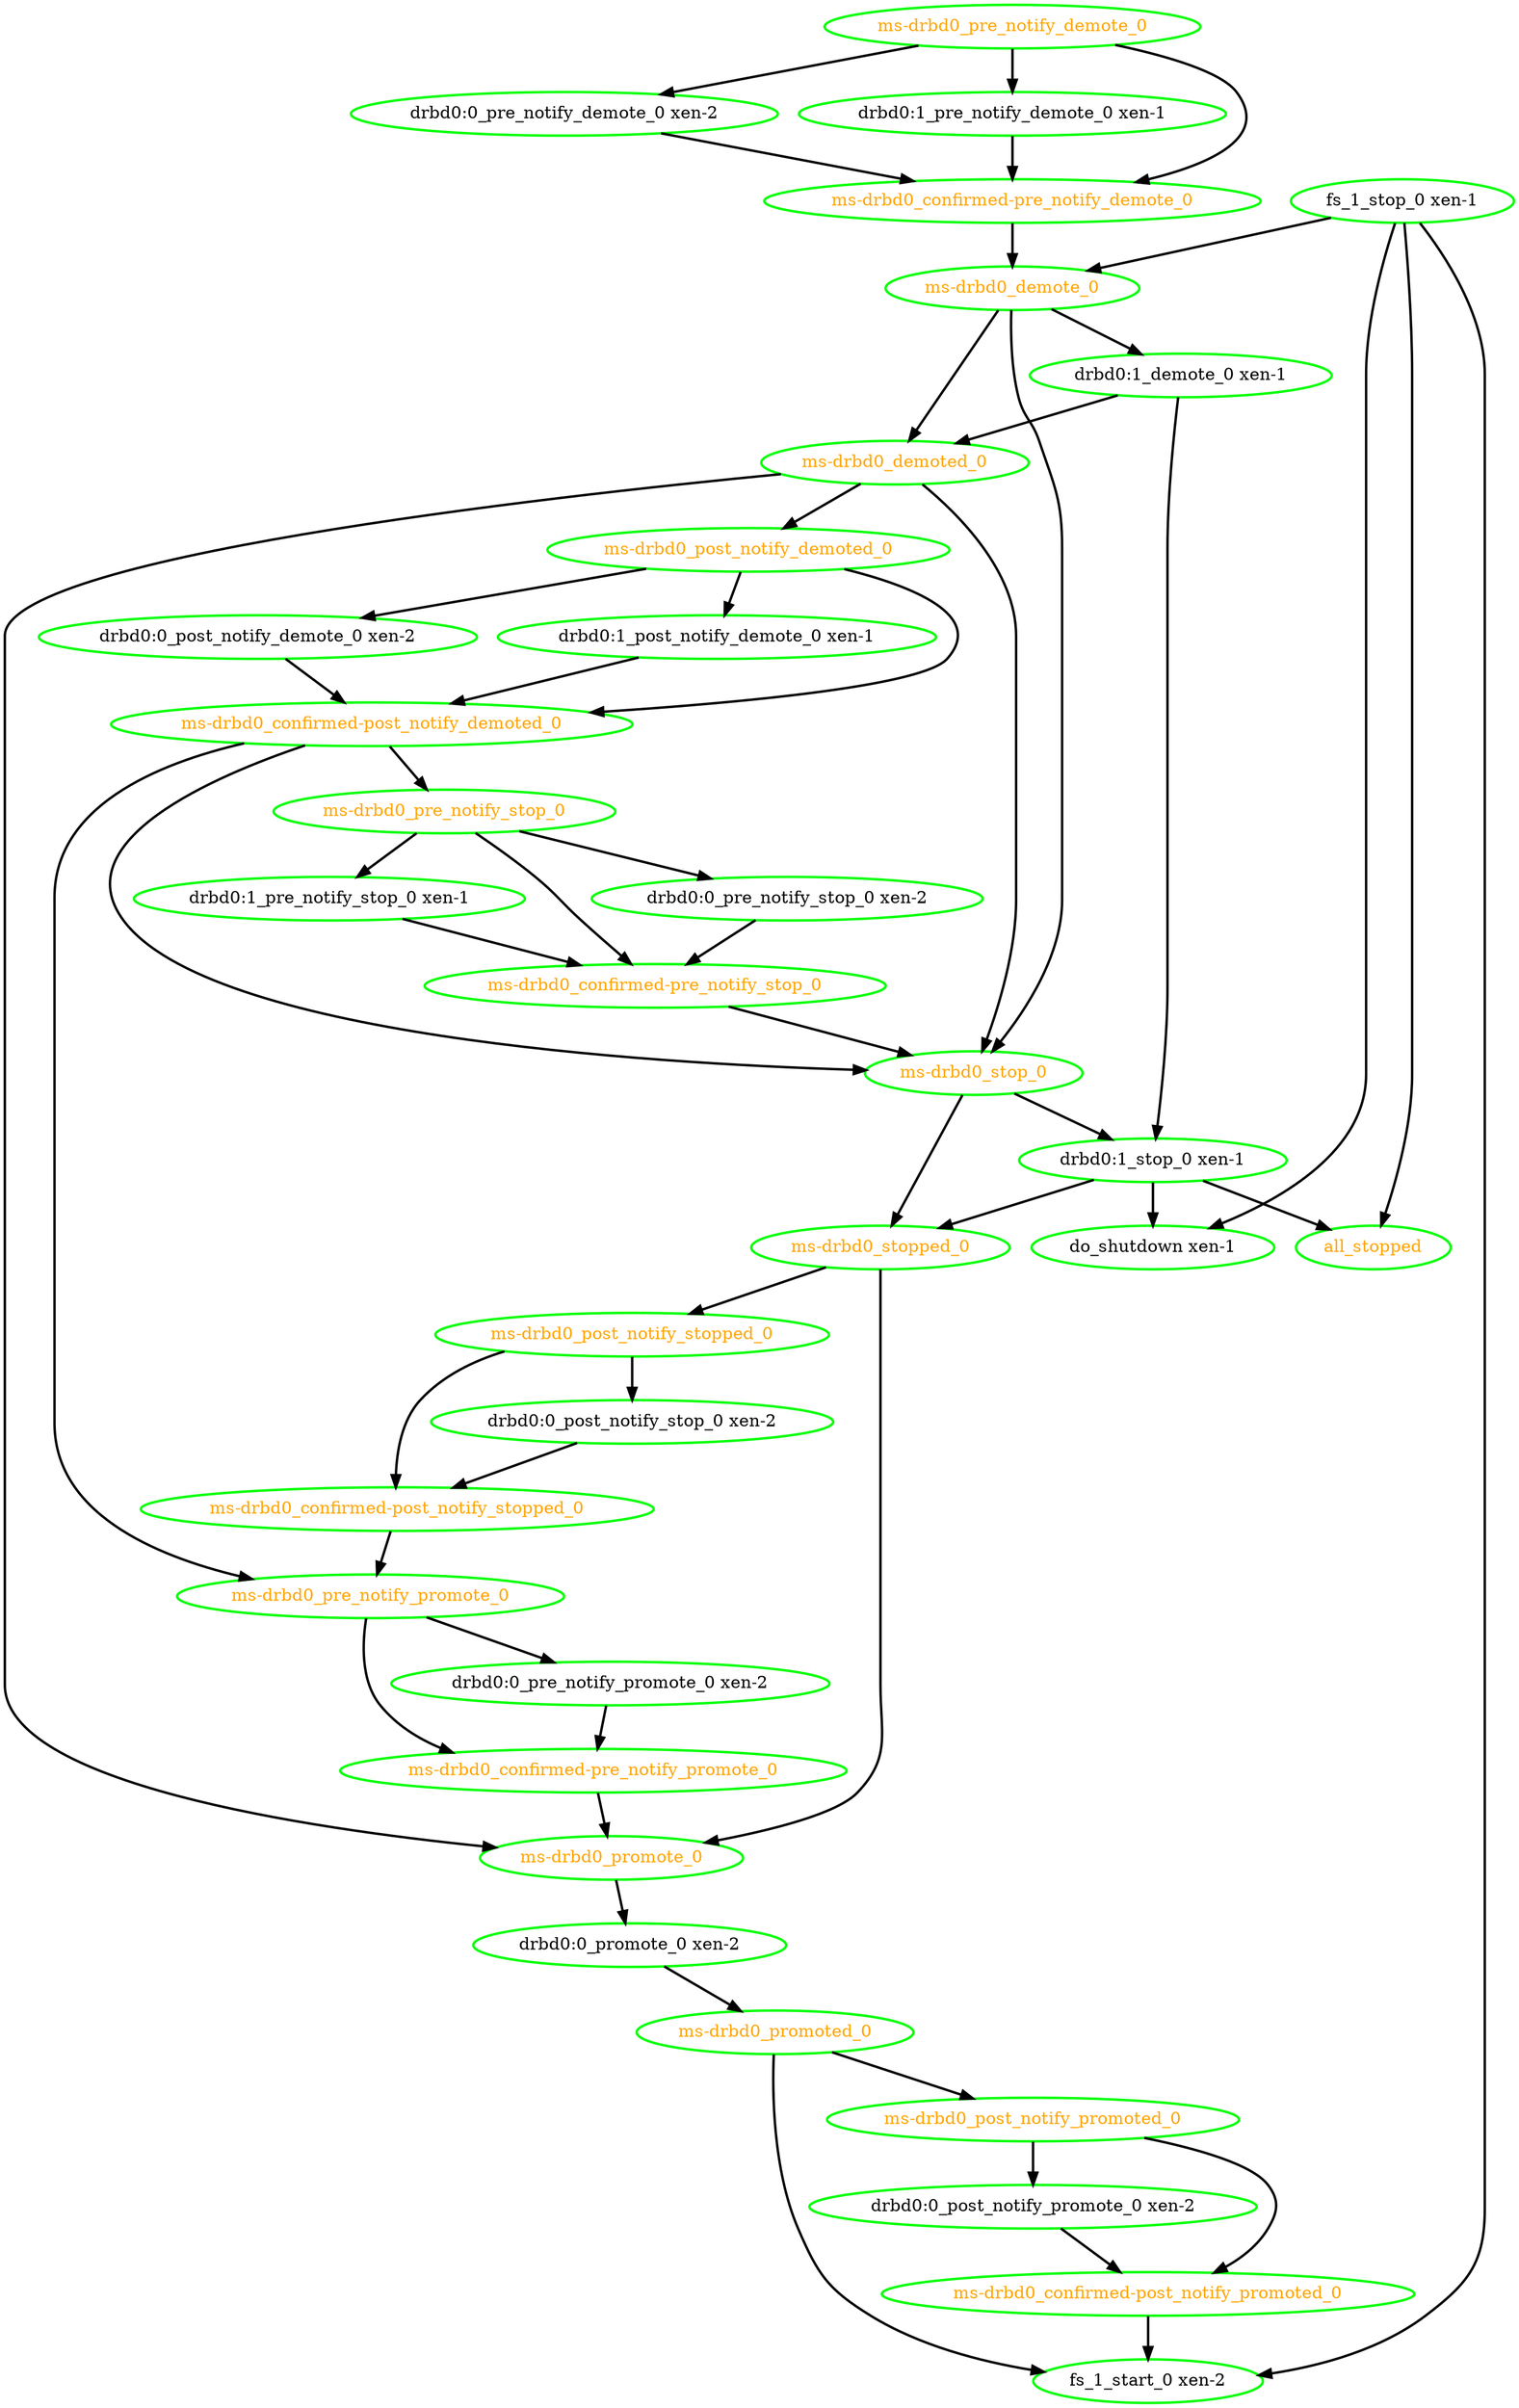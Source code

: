  digraph "g" {
"all_stopped" [ style=bold color="green" fontcolor="orange"  ]
"do_shutdown xen-1" [ style=bold color="green" fontcolor="black"  ]
"drbd0:0_post_notify_demote_0 xen-2" -> "ms-drbd0_confirmed-post_notify_demoted_0" [ style = bold]
"drbd0:0_post_notify_demote_0 xen-2" [ style=bold color="green" fontcolor="black"  ]
"drbd0:0_post_notify_promote_0 xen-2" -> "ms-drbd0_confirmed-post_notify_promoted_0" [ style = bold]
"drbd0:0_post_notify_promote_0 xen-2" [ style=bold color="green" fontcolor="black"  ]
"drbd0:0_post_notify_stop_0 xen-2" -> "ms-drbd0_confirmed-post_notify_stopped_0" [ style = bold]
"drbd0:0_post_notify_stop_0 xen-2" [ style=bold color="green" fontcolor="black"  ]
"drbd0:0_pre_notify_demote_0 xen-2" -> "ms-drbd0_confirmed-pre_notify_demote_0" [ style = bold]
"drbd0:0_pre_notify_demote_0 xen-2" [ style=bold color="green" fontcolor="black"  ]
"drbd0:0_pre_notify_promote_0 xen-2" -> "ms-drbd0_confirmed-pre_notify_promote_0" [ style = bold]
"drbd0:0_pre_notify_promote_0 xen-2" [ style=bold color="green" fontcolor="black"  ]
"drbd0:0_pre_notify_stop_0 xen-2" -> "ms-drbd0_confirmed-pre_notify_stop_0" [ style = bold]
"drbd0:0_pre_notify_stop_0 xen-2" [ style=bold color="green" fontcolor="black"  ]
"drbd0:0_promote_0 xen-2" -> "ms-drbd0_promoted_0" [ style = bold]
"drbd0:0_promote_0 xen-2" [ style=bold color="green" fontcolor="black"  ]
"drbd0:1_demote_0 xen-1" -> "drbd0:1_stop_0 xen-1" [ style = bold]
"drbd0:1_demote_0 xen-1" -> "ms-drbd0_demoted_0" [ style = bold]
"drbd0:1_demote_0 xen-1" [ style=bold color="green" fontcolor="black"  ]
"drbd0:1_post_notify_demote_0 xen-1" -> "ms-drbd0_confirmed-post_notify_demoted_0" [ style = bold]
"drbd0:1_post_notify_demote_0 xen-1" [ style=bold color="green" fontcolor="black"  ]
"drbd0:1_pre_notify_demote_0 xen-1" -> "ms-drbd0_confirmed-pre_notify_demote_0" [ style = bold]
"drbd0:1_pre_notify_demote_0 xen-1" [ style=bold color="green" fontcolor="black"  ]
"drbd0:1_pre_notify_stop_0 xen-1" -> "ms-drbd0_confirmed-pre_notify_stop_0" [ style = bold]
"drbd0:1_pre_notify_stop_0 xen-1" [ style=bold color="green" fontcolor="black"  ]
"drbd0:1_stop_0 xen-1" -> "all_stopped" [ style = bold]
"drbd0:1_stop_0 xen-1" -> "do_shutdown xen-1" [ style = bold]
"drbd0:1_stop_0 xen-1" -> "ms-drbd0_stopped_0" [ style = bold]
"drbd0:1_stop_0 xen-1" [ style=bold color="green" fontcolor="black"  ]
"fs_1_start_0 xen-2" [ style=bold color="green" fontcolor="black"  ]
"fs_1_stop_0 xen-1" -> "all_stopped" [ style = bold]
"fs_1_stop_0 xen-1" -> "do_shutdown xen-1" [ style = bold]
"fs_1_stop_0 xen-1" -> "fs_1_start_0 xen-2" [ style = bold]
"fs_1_stop_0 xen-1" -> "ms-drbd0_demote_0" [ style = bold]
"fs_1_stop_0 xen-1" [ style=bold color="green" fontcolor="black"  ]
"ms-drbd0_confirmed-post_notify_demoted_0" -> "ms-drbd0_pre_notify_promote_0" [ style = bold]
"ms-drbd0_confirmed-post_notify_demoted_0" -> "ms-drbd0_pre_notify_stop_0" [ style = bold]
"ms-drbd0_confirmed-post_notify_demoted_0" -> "ms-drbd0_stop_0" [ style = bold]
"ms-drbd0_confirmed-post_notify_demoted_0" [ style=bold color="green" fontcolor="orange"  ]
"ms-drbd0_confirmed-post_notify_promoted_0" -> "fs_1_start_0 xen-2" [ style = bold]
"ms-drbd0_confirmed-post_notify_promoted_0" [ style=bold color="green" fontcolor="orange"  ]
"ms-drbd0_confirmed-post_notify_stopped_0" -> "ms-drbd0_pre_notify_promote_0" [ style = bold]
"ms-drbd0_confirmed-post_notify_stopped_0" [ style=bold color="green" fontcolor="orange"  ]
"ms-drbd0_confirmed-pre_notify_demote_0" -> "ms-drbd0_demote_0" [ style = bold]
"ms-drbd0_confirmed-pre_notify_demote_0" [ style=bold color="green" fontcolor="orange"  ]
"ms-drbd0_confirmed-pre_notify_promote_0" -> "ms-drbd0_promote_0" [ style = bold]
"ms-drbd0_confirmed-pre_notify_promote_0" [ style=bold color="green" fontcolor="orange"  ]
"ms-drbd0_confirmed-pre_notify_stop_0" -> "ms-drbd0_stop_0" [ style = bold]
"ms-drbd0_confirmed-pre_notify_stop_0" [ style=bold color="green" fontcolor="orange"  ]
"ms-drbd0_demote_0" -> "drbd0:1_demote_0 xen-1" [ style = bold]
"ms-drbd0_demote_0" -> "ms-drbd0_demoted_0" [ style = bold]
"ms-drbd0_demote_0" -> "ms-drbd0_stop_0" [ style = bold]
"ms-drbd0_demote_0" [ style=bold color="green" fontcolor="orange"  ]
"ms-drbd0_demoted_0" -> "ms-drbd0_post_notify_demoted_0" [ style = bold]
"ms-drbd0_demoted_0" -> "ms-drbd0_promote_0" [ style = bold]
"ms-drbd0_demoted_0" -> "ms-drbd0_stop_0" [ style = bold]
"ms-drbd0_demoted_0" [ style=bold color="green" fontcolor="orange"  ]
"ms-drbd0_post_notify_demoted_0" -> "drbd0:0_post_notify_demote_0 xen-2" [ style = bold]
"ms-drbd0_post_notify_demoted_0" -> "drbd0:1_post_notify_demote_0 xen-1" [ style = bold]
"ms-drbd0_post_notify_demoted_0" -> "ms-drbd0_confirmed-post_notify_demoted_0" [ style = bold]
"ms-drbd0_post_notify_demoted_0" [ style=bold color="green" fontcolor="orange"  ]
"ms-drbd0_post_notify_promoted_0" -> "drbd0:0_post_notify_promote_0 xen-2" [ style = bold]
"ms-drbd0_post_notify_promoted_0" -> "ms-drbd0_confirmed-post_notify_promoted_0" [ style = bold]
"ms-drbd0_post_notify_promoted_0" [ style=bold color="green" fontcolor="orange"  ]
"ms-drbd0_post_notify_stopped_0" -> "drbd0:0_post_notify_stop_0 xen-2" [ style = bold]
"ms-drbd0_post_notify_stopped_0" -> "ms-drbd0_confirmed-post_notify_stopped_0" [ style = bold]
"ms-drbd0_post_notify_stopped_0" [ style=bold color="green" fontcolor="orange"  ]
"ms-drbd0_pre_notify_demote_0" -> "drbd0:0_pre_notify_demote_0 xen-2" [ style = bold]
"ms-drbd0_pre_notify_demote_0" -> "drbd0:1_pre_notify_demote_0 xen-1" [ style = bold]
"ms-drbd0_pre_notify_demote_0" -> "ms-drbd0_confirmed-pre_notify_demote_0" [ style = bold]
"ms-drbd0_pre_notify_demote_0" [ style=bold color="green" fontcolor="orange"  ]
"ms-drbd0_pre_notify_promote_0" -> "drbd0:0_pre_notify_promote_0 xen-2" [ style = bold]
"ms-drbd0_pre_notify_promote_0" -> "ms-drbd0_confirmed-pre_notify_promote_0" [ style = bold]
"ms-drbd0_pre_notify_promote_0" [ style=bold color="green" fontcolor="orange"  ]
"ms-drbd0_pre_notify_stop_0" -> "drbd0:0_pre_notify_stop_0 xen-2" [ style = bold]
"ms-drbd0_pre_notify_stop_0" -> "drbd0:1_pre_notify_stop_0 xen-1" [ style = bold]
"ms-drbd0_pre_notify_stop_0" -> "ms-drbd0_confirmed-pre_notify_stop_0" [ style = bold]
"ms-drbd0_pre_notify_stop_0" [ style=bold color="green" fontcolor="orange"  ]
"ms-drbd0_promote_0" -> "drbd0:0_promote_0 xen-2" [ style = bold]
"ms-drbd0_promote_0" [ style=bold color="green" fontcolor="orange"  ]
"ms-drbd0_promoted_0" -> "fs_1_start_0 xen-2" [ style = bold]
"ms-drbd0_promoted_0" -> "ms-drbd0_post_notify_promoted_0" [ style = bold]
"ms-drbd0_promoted_0" [ style=bold color="green" fontcolor="orange"  ]
"ms-drbd0_stop_0" -> "drbd0:1_stop_0 xen-1" [ style = bold]
"ms-drbd0_stop_0" -> "ms-drbd0_stopped_0" [ style = bold]
"ms-drbd0_stop_0" [ style=bold color="green" fontcolor="orange"  ]
"ms-drbd0_stopped_0" -> "ms-drbd0_post_notify_stopped_0" [ style = bold]
"ms-drbd0_stopped_0" -> "ms-drbd0_promote_0" [ style = bold]
"ms-drbd0_stopped_0" [ style=bold color="green" fontcolor="orange"  ]
}
